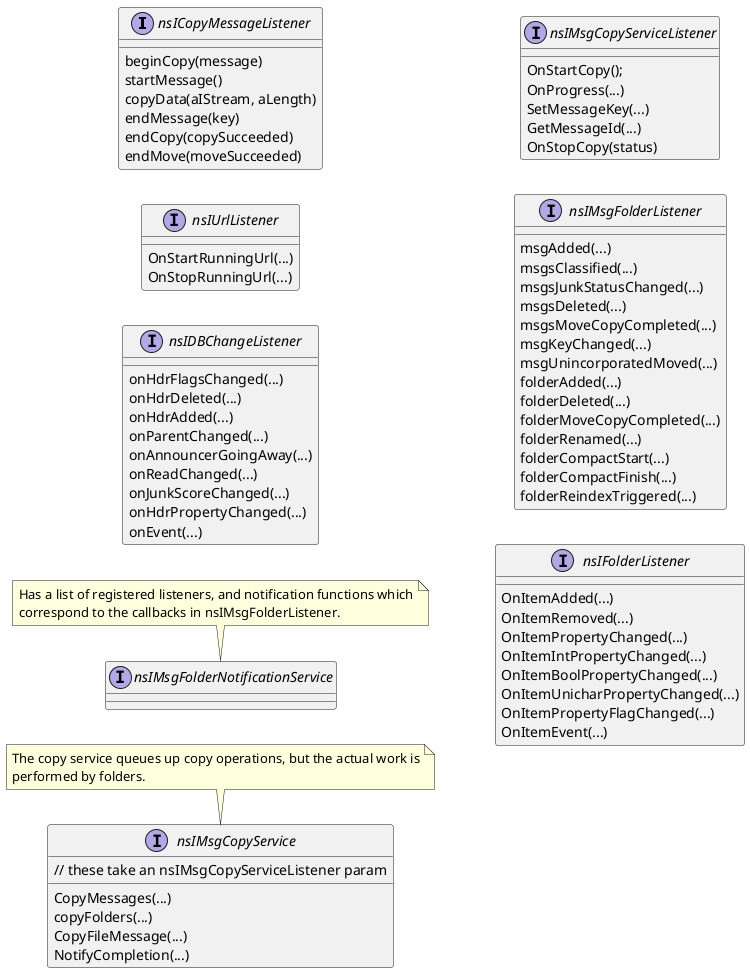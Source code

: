 @startuml
left to right direction

interface nsICopyMessageListener {
  beginCopy(message)
  startMessage()
  copyData(aIStream, aLength)
  endMessage(key)
  endCopy(copySucceeded)
  endMove(moveSucceeded)
}

interface nsIUrlListener {
  OnStartRunningUrl(...)
  OnStopRunningUrl(...)
}

interface nsIDBChangeListener {
  onHdrFlagsChanged(...)
  onHdrDeleted(...)
  onHdrAdded(...)
  onParentChanged(...)
  onAnnouncerGoingAway(...)
  onReadChanged(...)
  onJunkScoreChanged(...)
  onHdrPropertyChanged(...)
  onEvent(...)
}


interface nsIMsgCopyService {
  // these take an nsIMsgCopyServiceListener param
  CopyMessages(...)
  copyFolders(...)
  CopyFileMessage(...)
  NotifyCompletion(...)
}

note top of nsIMsgCopyService
  The copy service queues up copy operations, but the actual work is
  performed by folders.
end note


interface nsIMsgCopyServiceListener {
  OnStartCopy();
  OnProgress(...)
  SetMessageKey(...)
  GetMessageId(...)
  OnStopCopy(status)
}

interface nsIMsgFolderNotificationService

note top of nsIMsgFolderNotificationService {
  Has a list of registered listeners, and notification functions which
  correspond to the callbacks in nsIMsgFolderListener.
}

interface nsIMsgFolderListener {
  msgAdded(...)
  msgsClassified(...)
  msgsJunkStatusChanged(...)
  msgsDeleted(...)
  msgsMoveCopyCompleted(...)
  msgKeyChanged(...)
  msgUnincorporatedMoved(...)
  folderAdded(...)
  folderDeleted(...)
  folderMoveCopyCompleted(...)
  folderRenamed(...)
  folderCompactStart(...)
  folderCompactFinish(...)
  folderReindexTriggered(...)
}

interface nsIFolderListener {
  OnItemAdded(...)
  OnItemRemoved(...)
  OnItemPropertyChanged(...)
  OnItemIntPropertyChanged(...)
  OnItemBoolPropertyChanged(...)
  OnItemUnicharPropertyChanged(...)
  OnItemPropertyFlagChanged(...)
  OnItemEvent(...)
}







}

